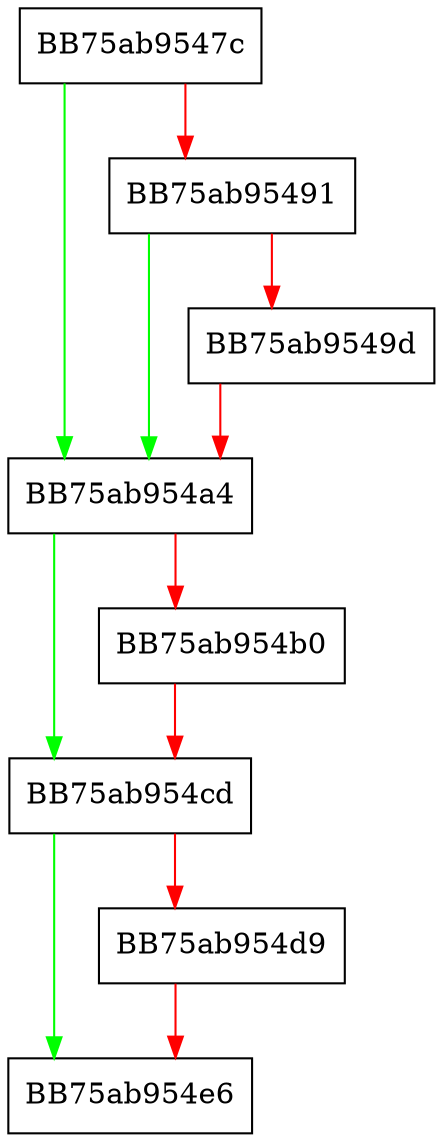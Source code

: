 digraph CleanupRpfJitPages {
  node [shape="box"];
  graph [splines=ortho];
  BB75ab9547c -> BB75ab954a4 [color="green"];
  BB75ab9547c -> BB75ab95491 [color="red"];
  BB75ab95491 -> BB75ab954a4 [color="green"];
  BB75ab95491 -> BB75ab9549d [color="red"];
  BB75ab9549d -> BB75ab954a4 [color="red"];
  BB75ab954a4 -> BB75ab954cd [color="green"];
  BB75ab954a4 -> BB75ab954b0 [color="red"];
  BB75ab954b0 -> BB75ab954cd [color="red"];
  BB75ab954cd -> BB75ab954e6 [color="green"];
  BB75ab954cd -> BB75ab954d9 [color="red"];
  BB75ab954d9 -> BB75ab954e6 [color="red"];
}